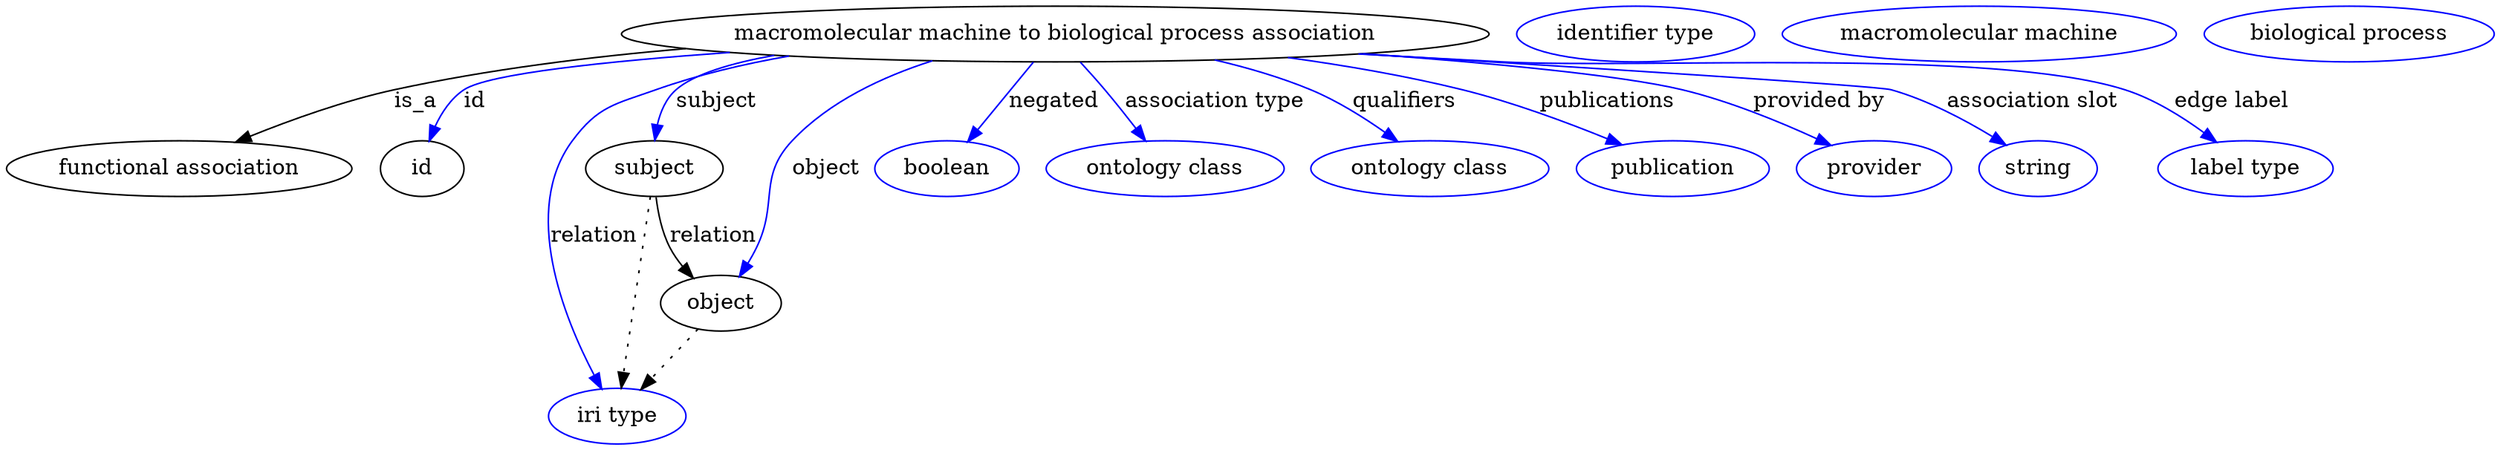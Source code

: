 digraph {
	graph [bb="0,0,1308.7,281"];
	node [label="\N"];
	"macromolecular machine to biological process association"	 [height=0.5,
		label="macromolecular machine to biological process association",
		pos="571.47,263",
		width=6.0175];
	"functional association"	 [height=0.5,
		pos="87.466,177",
		width=2.4296];
	"macromolecular machine to biological process association" -> "functional association"	 [label=is_a,
		lp="221.74,220",
		pos="e,120.89,193.72 407.25,251.24 330.09,244.78 247.03,236.22 209.91,227 182.49,220.19 153.14,208.37 130.05,197.94"];
	id	 [height=0.5,
		pos="219.47,177",
		width=0.75];
	"macromolecular machine to biological process association" -> id	 [color=blue,
		label=id,
		lp="255.91,220",
		pos="e,225.46,194.76 408.38,251.1 335.99,244.65 263.84,236.14 249.58,227 241.06,221.54 234.6,212.73 229.9,204.01",
		style=solid];
	subject	 [height=0.5,
		pos="352.47,177",
		width=0.97656];
	"macromolecular machine to biological process association" -> subject	 [color=blue,
		label=subject,
		lp="390.29,220",
		pos="e,354.24,195.29 434.77,248.98 406.03,243.69 381,236.56 369.81,227 363.25,221.4 359.17,213.19 356.63,205.03",
		style=solid];
	relation	 [color=blue,
		height=0.5,
		label="iri type",
		pos="332.47,18",
		width=0.9834];
	"macromolecular machine to biological process association" -> relation	 [color=blue,
		label=relation,
		lp="316.84,134",
		pos="e,323.07,35.476 434.62,248.99 408.14,243.81 381.01,236.72 356.47,227 332.63,217.56 322.34,216.56 308.47,195 278.66,148.68 301.77,\
81.424 318.71,44.586",
		style=solid];
	object	 [height=0.5,
		pos="392.47,91",
		width=0.88096];
	"macromolecular machine to biological process association" -> object	 [color=blue,
		label=object,
		lp="449.57,177",
		pos="e,401.19,108.39 511.61,245.69 484.13,235.04 453.1,218.76 432.26,195 411.24,171.03 421.36,156.57 409.47,127 408.23,123.92 406.86,\
120.73 405.45,117.58",
		style=solid];
	negated	 [color=blue,
		height=0.5,
		label=boolean,
		pos="513.47,177",
		width=1.0584];
	"macromolecular machine to biological process association" -> negated	 [color=blue,
		label=negated,
		lp="568.23,220",
		pos="e,525.15,194.33 559.17,244.76 550.93,232.55 539.96,216.29 530.84,202.76",
		style=solid];
	"association type"	 [color=blue,
		height=0.5,
		label="ontology class",
		pos="630.47,177",
		width=1.6931];
	"macromolecular machine to biological process association" -> "association type"	 [color=blue,
		label="association type",
		lp="650.37,220",
		pos="e,618.17,194.92 583.98,244.76 592.25,232.71 603.22,216.72 612.42,203.3",
		style=solid];
	qualifiers	 [color=blue,
		height=0.5,
		label="ontology class",
		pos="770.47,177",
		width=1.6931];
	"macromolecular machine to biological process association" -> qualifiers	 [color=blue,
		label=qualifiers,
		lp="748.52,220",
		pos="e,750.19,194.09 647.81,246.11 665.2,241.01 683.31,234.68 699.47,227 714.4,219.9 729.57,209.7 742.03,200.37",
		style=solid];
	publications	 [color=blue,
		height=0.5,
		label=publication,
		pos="899.47,177",
		width=1.3859];
	"macromolecular machine to biological process association" -> publications	 [color=blue,
		label=publications,
		lp="853.68,220",
		pos="e,869.3,191.65 686.1,247.68 716.44,242.37 748.95,235.55 778.47,227 806.48,218.88 836.81,206.34 860.1,195.85",
		style=solid];
	"provided by"	 [color=blue,
		height=0.5,
		label=provider,
		pos="1007.5,177",
		width=1.1129];
	"macromolecular machine to biological process association" -> "provided by"	 [color=blue,
		label="provided by",
		lp="965.1,220",
		pos="e,981.54,190.82 723.66,250.15 790,243.67 859.79,235.41 891.47,227 919.66,219.52 949.86,206.31 972.39,195.35",
		style=solid];
	"association slot"	 [color=blue,
		height=0.5,
		label=string,
		pos="1095.5,177",
		width=0.8403];
	"macromolecular machine to biological process association" -> "association slot"	 [color=blue,
		label="association slot",
		lp="1078.4,220",
		pos="e,1075.5,190.9 726.58,250.41 848.74,240.43 999.06,228.01 1002.5,227 1025.4,220.21 1049,207.38 1066.8,196.42",
		style=solid];
	"edge label"	 [color=blue,
		height=0.5,
		label="label type",
		pos="1204.5,177",
		width=1.2425];
	"macromolecular machine to biological process association" -> "edge label"	 [color=blue,
		label="edge label",
		lp="1184,220",
		pos="e,1185.1,193.25 724.91,250.27 749.18,248.4 774,246.58 797.47,245 870.3,240.1 1055.9,249.24 1125.5,227 1143.9,221.1 1162.3,209.85 \
1176.7,199.51",
		style=solid];
	association_id	 [color=blue,
		height=0.5,
		label="identifier type",
		pos="865.47,263",
		width=1.652];
	subject -> relation	 [pos="e,334.73,36.027 350.17,158.76 346.71,131.21 340.11,78.735 336.02,46.223",
		style=dotted];
	subject -> object	 [label=relation,
		lp="388.84,134",
		pos="e,378.88,107.46 356.04,158.87 358.35,149.13 361.85,137.08 366.71,127 368.5,123.29 370.66,119.56 372.98,115.97"];
	"functional association_subject"	 [color=blue,
		height=0.5,
		label="macromolecular machine",
		pos="1042.5,263",
		width=2.7701];
	object -> relation	 [pos="e,346.23,34.752 378.85,74.435 371.16,65.075 361.39,53.191 352.8,42.745",
		style=dotted];
	"macromolecular machine to biological process association_object"	 [color=blue,
		height=0.5,
		label="biological process",
		pos="1234.5,263",
		width=2.0612];
}
